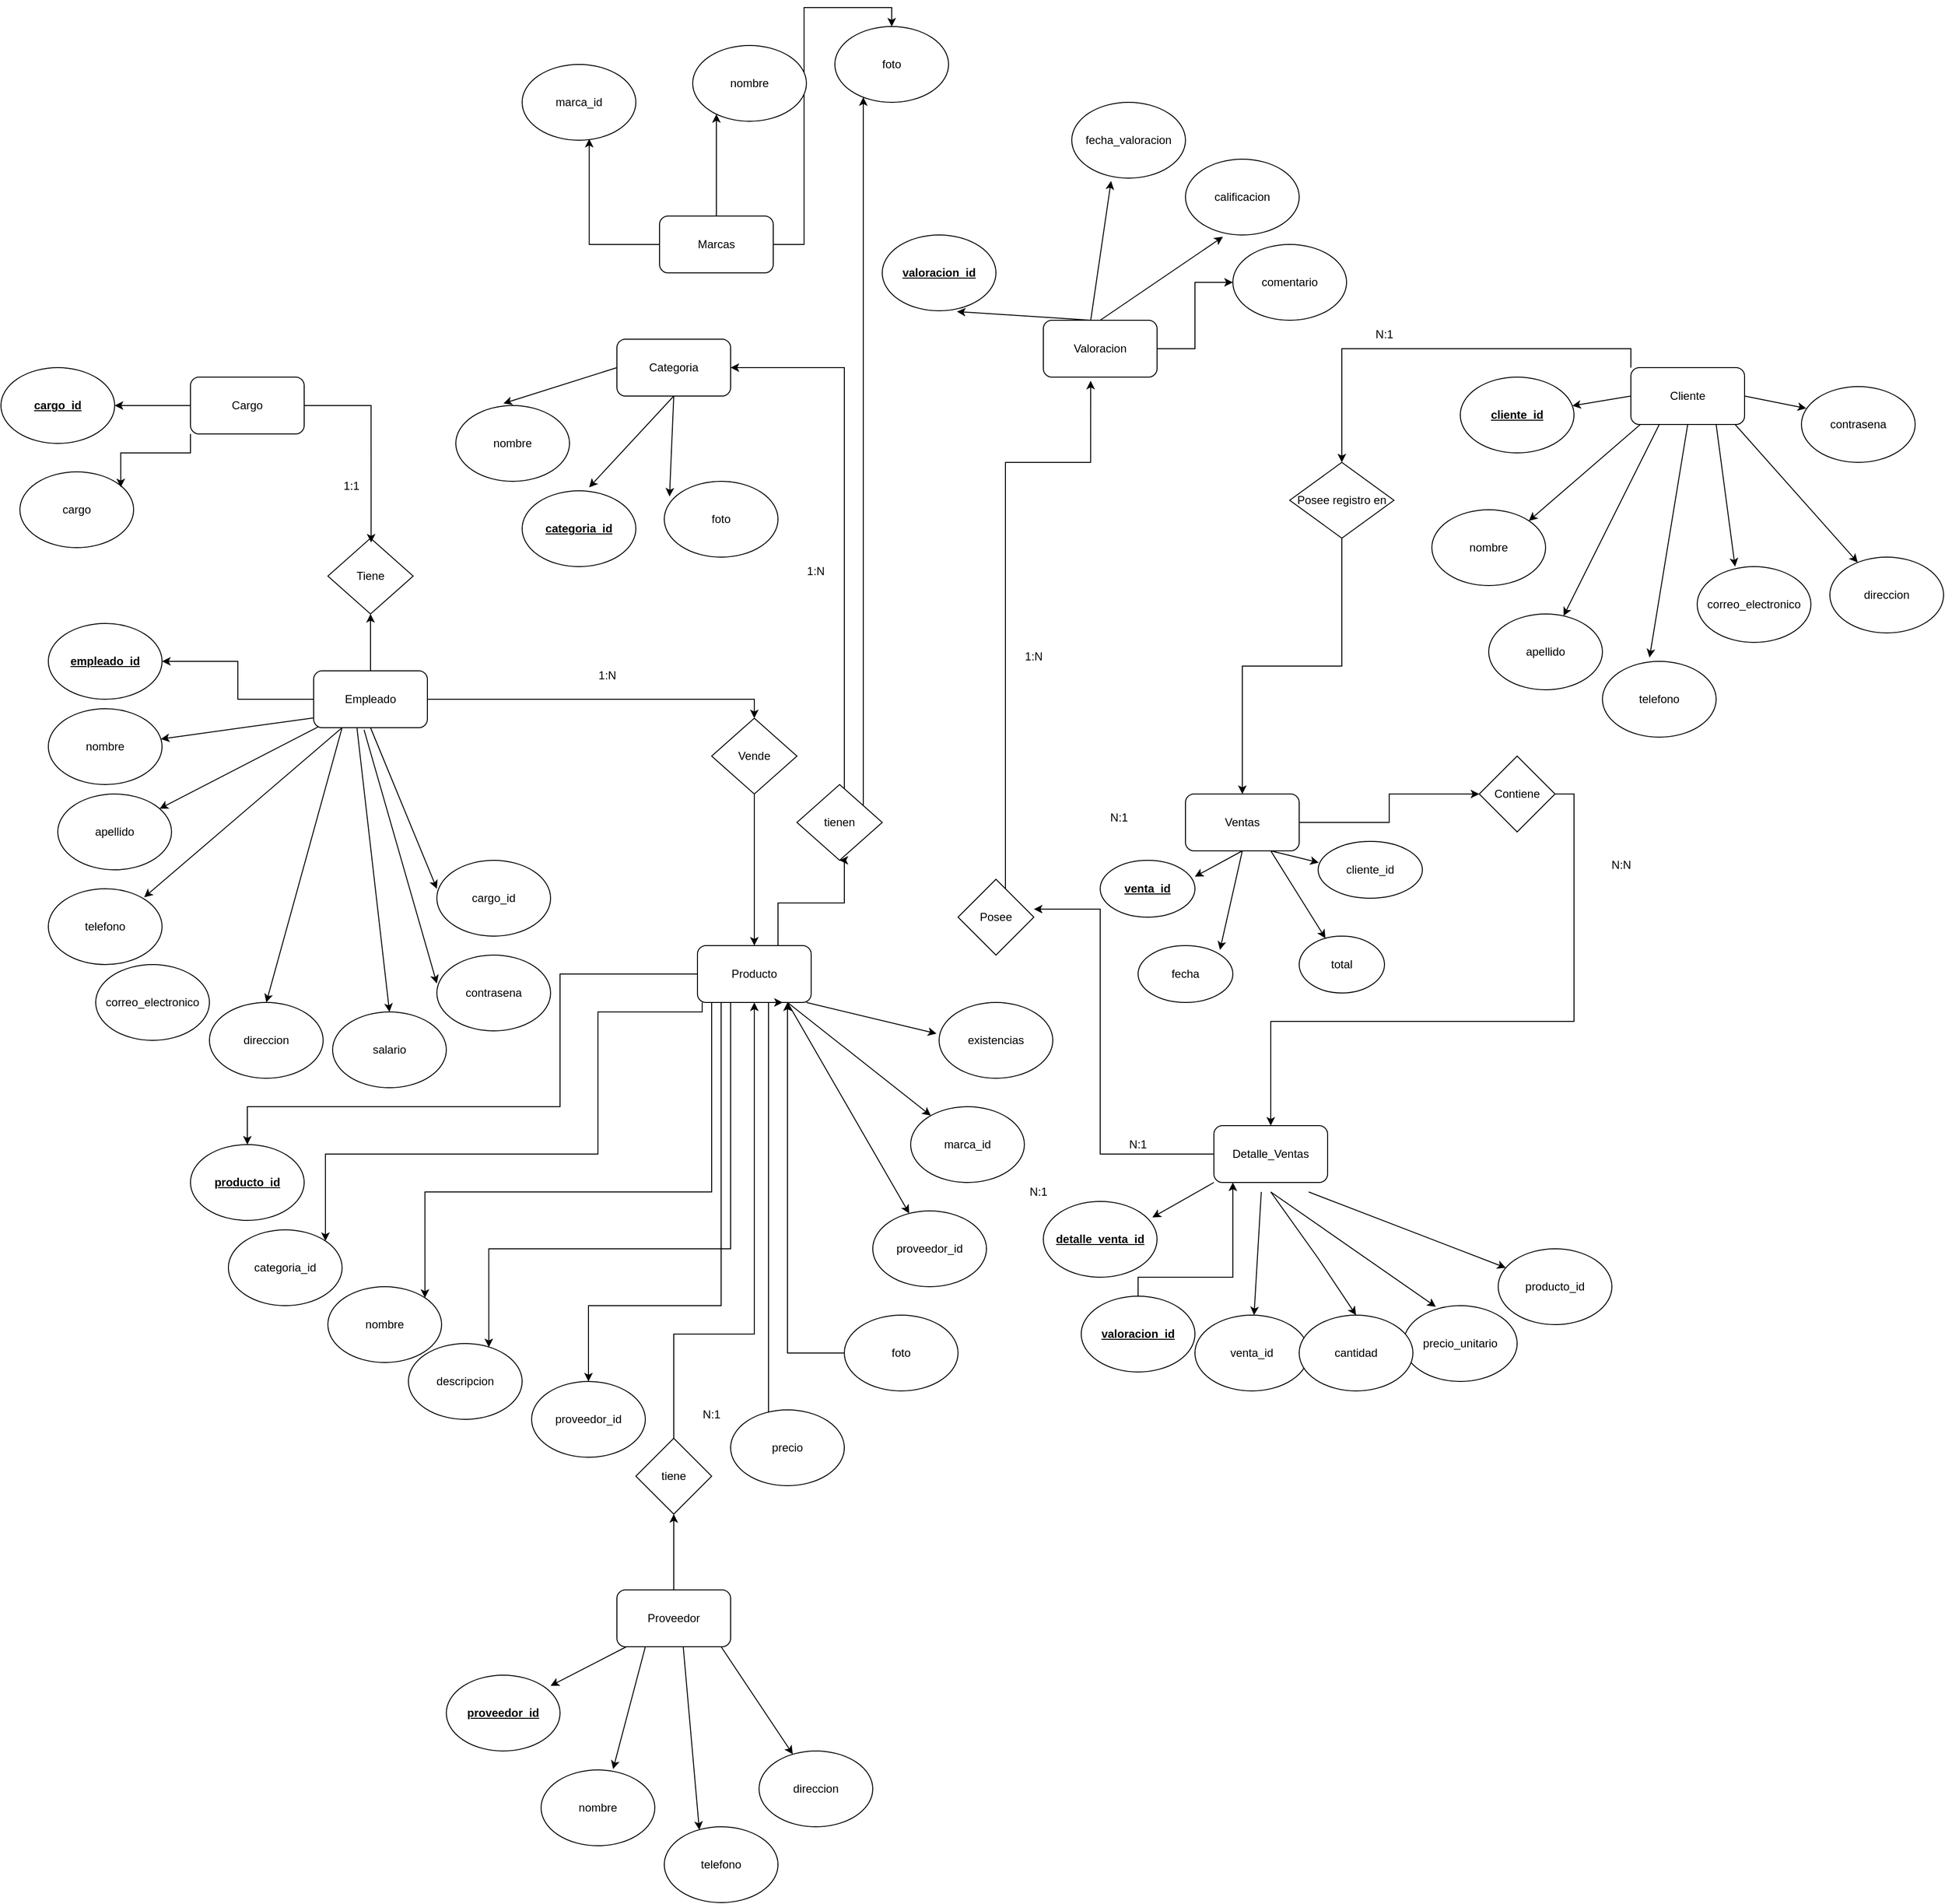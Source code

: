 <mxfile version="24.0.7" type="device">
  <diagram id="R2lEEEUBdFMjLlhIrx00" name="Page-1">
    <mxGraphModel dx="3475" dy="2525" grid="1" gridSize="10" guides="1" tooltips="1" connect="1" arrows="1" fold="1" page="1" pageScale="1" pageWidth="850" pageHeight="1100" math="0" shadow="0" extFonts="Permanent Marker^https://fonts.googleapis.com/css?family=Permanent+Marker">
      <root>
        <mxCell id="0" />
        <mxCell id="1" parent="0" />
        <mxCell id="Wo3q0FR-ISAkBuYLNfdj-16" style="edgeStyle=orthogonalEdgeStyle;rounded=0;orthogonalLoop=1;jettySize=auto;html=1;exitX=0;exitY=0.5;exitDx=0;exitDy=0;entryX=1;entryY=0.5;entryDx=0;entryDy=0;" parent="1" source="Wo3q0FR-ISAkBuYLNfdj-4" target="Wo3q0FR-ISAkBuYLNfdj-15" edge="1">
          <mxGeometry relative="1" as="geometry" />
        </mxCell>
        <mxCell id="Wo3q0FR-ISAkBuYLNfdj-4" value="Cargo" style="rounded=1;whiteSpace=wrap;html=1;" parent="1" vertex="1">
          <mxGeometry x="-190" y="70" width="120" height="60" as="geometry" />
        </mxCell>
        <mxCell id="Wo3q0FR-ISAkBuYLNfdj-5" value="Proveedor" style="rounded=1;whiteSpace=wrap;html=1;" parent="1" vertex="1">
          <mxGeometry x="260" y="1350" width="120" height="60" as="geometry" />
        </mxCell>
        <mxCell id="ElhmosrxKKZjNARZ_xmM-21" style="edgeStyle=orthogonalEdgeStyle;rounded=0;orthogonalLoop=1;jettySize=auto;html=1;entryX=0.5;entryY=0;entryDx=0;entryDy=0;" parent="1" source="Wo3q0FR-ISAkBuYLNfdj-6" target="Wo3q0FR-ISAkBuYLNfdj-142" edge="1">
          <mxGeometry relative="1" as="geometry" />
        </mxCell>
        <mxCell id="ElhmosrxKKZjNARZ_xmM-22" style="edgeStyle=orthogonalEdgeStyle;rounded=0;orthogonalLoop=1;jettySize=auto;html=1;" parent="1" source="Wo3q0FR-ISAkBuYLNfdj-6" target="Wo3q0FR-ISAkBuYLNfdj-141" edge="1">
          <mxGeometry relative="1" as="geometry">
            <Array as="points">
              <mxPoint x="400" y="-100" />
              <mxPoint x="400" y="-100" />
            </Array>
          </mxGeometry>
        </mxCell>
        <mxCell id="Wo3q0FR-ISAkBuYLNfdj-6" value="Marcas" style="rounded=1;whiteSpace=wrap;html=1;" parent="1" vertex="1">
          <mxGeometry x="305" y="-100" width="120" height="60" as="geometry" />
        </mxCell>
        <mxCell id="Wo3q0FR-ISAkBuYLNfdj-47" style="edgeStyle=orthogonalEdgeStyle;rounded=0;orthogonalLoop=1;jettySize=auto;html=1;" parent="1" source="Wo3q0FR-ISAkBuYLNfdj-7" target="Wo3q0FR-ISAkBuYLNfdj-21" edge="1">
          <mxGeometry relative="1" as="geometry" />
        </mxCell>
        <mxCell id="Wo3q0FR-ISAkBuYLNfdj-48" style="edgeStyle=orthogonalEdgeStyle;rounded=0;orthogonalLoop=1;jettySize=auto;html=1;exitX=0.5;exitY=0;exitDx=0;exitDy=0;" parent="1" source="Wo3q0FR-ISAkBuYLNfdj-7" edge="1">
          <mxGeometry relative="1" as="geometry">
            <mxPoint y="320" as="targetPoint" />
          </mxGeometry>
        </mxCell>
        <mxCell id="Wo3q0FR-ISAkBuYLNfdj-52" style="edgeStyle=orthogonalEdgeStyle;rounded=0;orthogonalLoop=1;jettySize=auto;html=1;exitX=1;exitY=0.5;exitDx=0;exitDy=0;entryX=0.5;entryY=0;entryDx=0;entryDy=0;" parent="1" source="Wo3q0FR-ISAkBuYLNfdj-7" target="Wo3q0FR-ISAkBuYLNfdj-51" edge="1">
          <mxGeometry relative="1" as="geometry" />
        </mxCell>
        <mxCell id="Wo3q0FR-ISAkBuYLNfdj-7" value="Empleado" style="rounded=1;whiteSpace=wrap;html=1;" parent="1" vertex="1">
          <mxGeometry x="-60" y="380" width="120" height="60" as="geometry" />
        </mxCell>
        <mxCell id="Wo3q0FR-ISAkBuYLNfdj-8" value="Categoria" style="rounded=1;whiteSpace=wrap;html=1;" parent="1" vertex="1">
          <mxGeometry x="260" y="30" width="120" height="60" as="geometry" />
        </mxCell>
        <mxCell id="OyvCqf2Fwu4o1YcODrox-2" style="edgeStyle=orthogonalEdgeStyle;rounded=0;orthogonalLoop=1;jettySize=auto;html=1;exitX=0;exitY=0;exitDx=0;exitDy=0;" parent="1" source="Wo3q0FR-ISAkBuYLNfdj-9" target="OyvCqf2Fwu4o1YcODrox-1" edge="1">
          <mxGeometry relative="1" as="geometry" />
        </mxCell>
        <mxCell id="Wo3q0FR-ISAkBuYLNfdj-9" value="Cliente" style="rounded=1;whiteSpace=wrap;html=1;" parent="1" vertex="1">
          <mxGeometry x="1330" y="60" width="120" height="60" as="geometry" />
        </mxCell>
        <mxCell id="ElhmosrxKKZjNARZ_xmM-3" style="edgeStyle=orthogonalEdgeStyle;rounded=0;orthogonalLoop=1;jettySize=auto;html=1;" parent="1" source="Wo3q0FR-ISAkBuYLNfdj-10" target="Wo3q0FR-ISAkBuYLNfdj-56" edge="1">
          <mxGeometry relative="1" as="geometry">
            <Array as="points">
              <mxPoint x="200" y="700" />
              <mxPoint x="200" y="840" />
              <mxPoint x="-130" y="840" />
            </Array>
          </mxGeometry>
        </mxCell>
        <mxCell id="ElhmosrxKKZjNARZ_xmM-4" style="edgeStyle=orthogonalEdgeStyle;rounded=0;orthogonalLoop=1;jettySize=auto;html=1;entryX=1;entryY=0;entryDx=0;entryDy=0;" parent="1" source="Wo3q0FR-ISAkBuYLNfdj-10" target="Wo3q0FR-ISAkBuYLNfdj-158" edge="1">
          <mxGeometry relative="1" as="geometry">
            <Array as="points">
              <mxPoint x="350" y="740" />
              <mxPoint x="240" y="740" />
              <mxPoint x="240" y="890" />
              <mxPoint x="-48" y="890" />
            </Array>
          </mxGeometry>
        </mxCell>
        <mxCell id="ElhmosrxKKZjNARZ_xmM-5" style="edgeStyle=orthogonalEdgeStyle;rounded=0;orthogonalLoop=1;jettySize=auto;html=1;entryX=1;entryY=0;entryDx=0;entryDy=0;" parent="1" source="Wo3q0FR-ISAkBuYLNfdj-10" target="Wo3q0FR-ISAkBuYLNfdj-59" edge="1">
          <mxGeometry relative="1" as="geometry">
            <Array as="points">
              <mxPoint x="360" y="930" />
              <mxPoint x="57" y="930" />
            </Array>
          </mxGeometry>
        </mxCell>
        <mxCell id="ElhmosrxKKZjNARZ_xmM-7" style="edgeStyle=orthogonalEdgeStyle;rounded=0;orthogonalLoop=1;jettySize=auto;html=1;entryX=0.5;entryY=0;entryDx=0;entryDy=0;" parent="1" source="Wo3q0FR-ISAkBuYLNfdj-10" target="Wo3q0FR-ISAkBuYLNfdj-171" edge="1">
          <mxGeometry relative="1" as="geometry">
            <Array as="points">
              <mxPoint x="370" y="1050" />
              <mxPoint x="230" y="1050" />
            </Array>
          </mxGeometry>
        </mxCell>
        <mxCell id="ElhmosrxKKZjNARZ_xmM-15" style="edgeStyle=orthogonalEdgeStyle;rounded=0;orthogonalLoop=1;jettySize=auto;html=1;entryX=0.5;entryY=1;entryDx=0;entryDy=0;" parent="1" source="Wo3q0FR-ISAkBuYLNfdj-10" target="ElhmosrxKKZjNARZ_xmM-14" edge="1">
          <mxGeometry relative="1" as="geometry">
            <Array as="points">
              <mxPoint x="430" y="625" />
              <mxPoint x="500" y="625" />
            </Array>
          </mxGeometry>
        </mxCell>
        <mxCell id="Wo3q0FR-ISAkBuYLNfdj-10" value="Producto" style="rounded=1;whiteSpace=wrap;html=1;" parent="1" vertex="1">
          <mxGeometry x="345" y="670" width="120" height="60" as="geometry" />
        </mxCell>
        <mxCell id="Wo3q0FR-ISAkBuYLNfdj-127" style="edgeStyle=orthogonalEdgeStyle;rounded=0;orthogonalLoop=1;jettySize=auto;html=1;" parent="1" source="Wo3q0FR-ISAkBuYLNfdj-11" target="Wo3q0FR-ISAkBuYLNfdj-126" edge="1">
          <mxGeometry relative="1" as="geometry" />
        </mxCell>
        <mxCell id="Wo3q0FR-ISAkBuYLNfdj-11" value="Ventas" style="rounded=1;whiteSpace=wrap;html=1;" parent="1" vertex="1">
          <mxGeometry x="860" y="510" width="120" height="60" as="geometry" />
        </mxCell>
        <mxCell id="7sKFQ8EnV7iIlWdS504C-5" style="edgeStyle=orthogonalEdgeStyle;rounded=0;orthogonalLoop=1;jettySize=auto;html=1;entryX=0;entryY=0.5;entryDx=0;entryDy=0;" edge="1" parent="1" source="Wo3q0FR-ISAkBuYLNfdj-12" target="Wo3q0FR-ISAkBuYLNfdj-87">
          <mxGeometry relative="1" as="geometry" />
        </mxCell>
        <mxCell id="Wo3q0FR-ISAkBuYLNfdj-12" value="Valoracion" style="rounded=1;whiteSpace=wrap;html=1;" parent="1" vertex="1">
          <mxGeometry x="710" y="10" width="120" height="60" as="geometry" />
        </mxCell>
        <mxCell id="Wo3q0FR-ISAkBuYLNfdj-13" value="Detalle_Ventas" style="rounded=1;whiteSpace=wrap;html=1;" parent="1" vertex="1">
          <mxGeometry x="890" y="860" width="120" height="60" as="geometry" />
        </mxCell>
        <mxCell id="Wo3q0FR-ISAkBuYLNfdj-15" value="&lt;b&gt;&lt;u&gt;cargo_id&lt;/u&gt;&lt;/b&gt;" style="ellipse;whiteSpace=wrap;html=1;" parent="1" vertex="1">
          <mxGeometry x="-390" y="60" width="120" height="80" as="geometry" />
        </mxCell>
        <mxCell id="Wo3q0FR-ISAkBuYLNfdj-18" value="cargo" style="ellipse;whiteSpace=wrap;html=1;" parent="1" vertex="1">
          <mxGeometry x="-370" y="170" width="120" height="80" as="geometry" />
        </mxCell>
        <mxCell id="Wo3q0FR-ISAkBuYLNfdj-19" style="edgeStyle=orthogonalEdgeStyle;rounded=0;orthogonalLoop=1;jettySize=auto;html=1;exitX=0;exitY=1;exitDx=0;exitDy=0;entryX=0.887;entryY=0.203;entryDx=0;entryDy=0;entryPerimeter=0;" parent="1" source="Wo3q0FR-ISAkBuYLNfdj-4" target="Wo3q0FR-ISAkBuYLNfdj-18" edge="1">
          <mxGeometry relative="1" as="geometry" />
        </mxCell>
        <mxCell id="Wo3q0FR-ISAkBuYLNfdj-21" value="&lt;u style=&quot;&quot;&gt;&lt;b&gt;empleado_id&lt;/b&gt;&lt;/u&gt;" style="ellipse;whiteSpace=wrap;html=1;" parent="1" vertex="1">
          <mxGeometry x="-340" y="330" width="120" height="80" as="geometry" />
        </mxCell>
        <mxCell id="Wo3q0FR-ISAkBuYLNfdj-22" value="nombre" style="ellipse;whiteSpace=wrap;html=1;" parent="1" vertex="1">
          <mxGeometry x="-340" y="420" width="120" height="80" as="geometry" />
        </mxCell>
        <mxCell id="Wo3q0FR-ISAkBuYLNfdj-23" value="apellido" style="ellipse;whiteSpace=wrap;html=1;" parent="1" vertex="1">
          <mxGeometry x="-330" y="510" width="120" height="80" as="geometry" />
        </mxCell>
        <mxCell id="Wo3q0FR-ISAkBuYLNfdj-24" value="telefono" style="ellipse;whiteSpace=wrap;html=1;" parent="1" vertex="1">
          <mxGeometry x="-340" y="610" width="120" height="80" as="geometry" />
        </mxCell>
        <mxCell id="Wo3q0FR-ISAkBuYLNfdj-25" value="correo_electronico" style="ellipse;whiteSpace=wrap;html=1;" parent="1" vertex="1">
          <mxGeometry x="-290" y="690" width="120" height="80" as="geometry" />
        </mxCell>
        <mxCell id="Wo3q0FR-ISAkBuYLNfdj-26" value="direccion" style="ellipse;whiteSpace=wrap;html=1;" parent="1" vertex="1">
          <mxGeometry x="-170" y="730" width="120" height="80" as="geometry" />
        </mxCell>
        <mxCell id="Wo3q0FR-ISAkBuYLNfdj-27" value="salario" style="ellipse;whiteSpace=wrap;html=1;" parent="1" vertex="1">
          <mxGeometry x="-40" y="740" width="120" height="80" as="geometry" />
        </mxCell>
        <mxCell id="Wo3q0FR-ISAkBuYLNfdj-28" value="contrasena" style="ellipse;whiteSpace=wrap;html=1;" parent="1" vertex="1">
          <mxGeometry x="70" y="680" width="120" height="80" as="geometry" />
        </mxCell>
        <mxCell id="Wo3q0FR-ISAkBuYLNfdj-29" value="cargo_id" style="ellipse;whiteSpace=wrap;html=1;" parent="1" vertex="1">
          <mxGeometry x="70" y="580" width="120" height="80" as="geometry" />
        </mxCell>
        <mxCell id="Wo3q0FR-ISAkBuYLNfdj-40" value="" style="endArrow=classic;html=1;rounded=0;exitX=0.043;exitY=0.983;exitDx=0;exitDy=0;exitPerimeter=0;" parent="1" source="Wo3q0FR-ISAkBuYLNfdj-7" target="Wo3q0FR-ISAkBuYLNfdj-23" edge="1">
          <mxGeometry width="50" height="50" relative="1" as="geometry">
            <mxPoint x="-60" y="440" as="sourcePoint" />
            <mxPoint y="440" as="targetPoint" />
          </mxGeometry>
        </mxCell>
        <mxCell id="Wo3q0FR-ISAkBuYLNfdj-41" value="" style="endArrow=classic;html=1;rounded=0;exitX=0.25;exitY=1;exitDx=0;exitDy=0;entryX=0.843;entryY=0.113;entryDx=0;entryDy=0;entryPerimeter=0;" parent="1" source="Wo3q0FR-ISAkBuYLNfdj-7" target="Wo3q0FR-ISAkBuYLNfdj-24" edge="1">
          <mxGeometry width="50" height="50" relative="1" as="geometry">
            <mxPoint x="-60" y="510" as="sourcePoint" />
            <mxPoint x="-10" y="460" as="targetPoint" />
          </mxGeometry>
        </mxCell>
        <mxCell id="Wo3q0FR-ISAkBuYLNfdj-42" value="" style="endArrow=classic;html=1;rounded=0;entryX=0.5;entryY=0;entryDx=0;entryDy=0;" parent="1" target="Wo3q0FR-ISAkBuYLNfdj-26" edge="1">
          <mxGeometry width="50" height="50" relative="1" as="geometry">
            <mxPoint x="-30" y="440" as="sourcePoint" />
            <mxPoint x="20" y="460" as="targetPoint" />
          </mxGeometry>
        </mxCell>
        <mxCell id="Wo3q0FR-ISAkBuYLNfdj-43" value="" style="endArrow=classic;html=1;rounded=0;exitX=0.381;exitY=1.01;exitDx=0;exitDy=0;entryX=0.5;entryY=0;entryDx=0;entryDy=0;exitPerimeter=0;" parent="1" source="Wo3q0FR-ISAkBuYLNfdj-7" target="Wo3q0FR-ISAkBuYLNfdj-27" edge="1">
          <mxGeometry width="50" height="50" relative="1" as="geometry">
            <mxPoint x="30" y="510" as="sourcePoint" />
            <mxPoint x="80" y="460" as="targetPoint" />
          </mxGeometry>
        </mxCell>
        <mxCell id="Wo3q0FR-ISAkBuYLNfdj-44" value="" style="endArrow=classic;html=1;rounded=0;exitX=0.443;exitY=1.038;exitDx=0;exitDy=0;entryX=0;entryY=0.375;entryDx=0;entryDy=0;entryPerimeter=0;exitPerimeter=0;" parent="1" source="Wo3q0FR-ISAkBuYLNfdj-7" target="Wo3q0FR-ISAkBuYLNfdj-28" edge="1">
          <mxGeometry width="50" height="50" relative="1" as="geometry">
            <mxPoint x="70" y="490" as="sourcePoint" />
            <mxPoint x="120" y="440" as="targetPoint" />
          </mxGeometry>
        </mxCell>
        <mxCell id="Wo3q0FR-ISAkBuYLNfdj-45" value="" style="endArrow=classic;html=1;rounded=0;exitX=0.5;exitY=1;exitDx=0;exitDy=0;entryX=0;entryY=0.375;entryDx=0;entryDy=0;entryPerimeter=0;" parent="1" source="Wo3q0FR-ISAkBuYLNfdj-7" target="Wo3q0FR-ISAkBuYLNfdj-29" edge="1">
          <mxGeometry width="50" height="50" relative="1" as="geometry">
            <mxPoint x="30" y="480" as="sourcePoint" />
            <mxPoint x="80" y="430" as="targetPoint" />
          </mxGeometry>
        </mxCell>
        <mxCell id="Wo3q0FR-ISAkBuYLNfdj-46" value="" style="endArrow=classic;html=1;rounded=0;exitX=-0.005;exitY=0.829;exitDx=0;exitDy=0;exitPerimeter=0;" parent="1" source="Wo3q0FR-ISAkBuYLNfdj-7" target="Wo3q0FR-ISAkBuYLNfdj-22" edge="1">
          <mxGeometry width="50" height="50" relative="1" as="geometry">
            <mxPoint x="-80" y="410" as="sourcePoint" />
            <mxPoint x="-30" y="360" as="targetPoint" />
          </mxGeometry>
        </mxCell>
        <mxCell id="Wo3q0FR-ISAkBuYLNfdj-49" value="Tiene" style="rhombus;whiteSpace=wrap;html=1;" parent="1" vertex="1">
          <mxGeometry x="-45" y="240" width="90" height="80" as="geometry" />
        </mxCell>
        <mxCell id="Wo3q0FR-ISAkBuYLNfdj-50" style="edgeStyle=orthogonalEdgeStyle;rounded=0;orthogonalLoop=1;jettySize=auto;html=1;entryX=0.507;entryY=0.057;entryDx=0;entryDy=0;entryPerimeter=0;" parent="1" source="Wo3q0FR-ISAkBuYLNfdj-4" target="Wo3q0FR-ISAkBuYLNfdj-49" edge="1">
          <mxGeometry relative="1" as="geometry" />
        </mxCell>
        <mxCell id="Wo3q0FR-ISAkBuYLNfdj-53" style="edgeStyle=orthogonalEdgeStyle;rounded=0;orthogonalLoop=1;jettySize=auto;html=1;exitX=0.5;exitY=1;exitDx=0;exitDy=0;" parent="1" source="Wo3q0FR-ISAkBuYLNfdj-51" target="Wo3q0FR-ISAkBuYLNfdj-10" edge="1">
          <mxGeometry relative="1" as="geometry">
            <Array as="points">
              <mxPoint x="405" y="540" />
              <mxPoint x="405" y="540" />
            </Array>
          </mxGeometry>
        </mxCell>
        <mxCell id="Wo3q0FR-ISAkBuYLNfdj-51" value="Vende" style="rhombus;whiteSpace=wrap;html=1;" parent="1" vertex="1">
          <mxGeometry x="360" y="430" width="90" height="80" as="geometry" />
        </mxCell>
        <mxCell id="Wo3q0FR-ISAkBuYLNfdj-56" value="&lt;u&gt;&lt;b&gt;producto_id&lt;/b&gt;&lt;/u&gt;" style="ellipse;whiteSpace=wrap;html=1;" parent="1" vertex="1">
          <mxGeometry x="-190" y="880" width="120" height="80" as="geometry" />
        </mxCell>
        <mxCell id="ElhmosrxKKZjNARZ_xmM-9" style="edgeStyle=orthogonalEdgeStyle;rounded=0;orthogonalLoop=1;jettySize=auto;html=1;entryX=0.75;entryY=1;entryDx=0;entryDy=0;" parent="1" source="Wo3q0FR-ISAkBuYLNfdj-58" target="Wo3q0FR-ISAkBuYLNfdj-10" edge="1">
          <mxGeometry relative="1" as="geometry">
            <Array as="points">
              <mxPoint x="420" y="730" />
            </Array>
          </mxGeometry>
        </mxCell>
        <mxCell id="Wo3q0FR-ISAkBuYLNfdj-58" value="precio" style="ellipse;whiteSpace=wrap;html=1;" parent="1" vertex="1">
          <mxGeometry x="380" y="1160" width="120" height="80" as="geometry" />
        </mxCell>
        <mxCell id="Wo3q0FR-ISAkBuYLNfdj-59" value="nombre" style="ellipse;whiteSpace=wrap;html=1;" parent="1" vertex="1">
          <mxGeometry x="-45" y="1030" width="120" height="80" as="geometry" />
        </mxCell>
        <mxCell id="Wo3q0FR-ISAkBuYLNfdj-60" value="descripcion" style="ellipse;whiteSpace=wrap;html=1;" parent="1" vertex="1">
          <mxGeometry x="40" y="1090" width="120" height="80" as="geometry" />
        </mxCell>
        <mxCell id="Wo3q0FR-ISAkBuYLNfdj-61" value="marca_id" style="ellipse;whiteSpace=wrap;html=1;" parent="1" vertex="1">
          <mxGeometry x="570" y="840" width="120" height="80" as="geometry" />
        </mxCell>
        <mxCell id="ElhmosrxKKZjNARZ_xmM-11" style="edgeStyle=orthogonalEdgeStyle;rounded=0;orthogonalLoop=1;jettySize=auto;html=1;" parent="1" source="Wo3q0FR-ISAkBuYLNfdj-62" target="Wo3q0FR-ISAkBuYLNfdj-10" edge="1">
          <mxGeometry relative="1" as="geometry">
            <Array as="points">
              <mxPoint x="440" y="1100" />
            </Array>
          </mxGeometry>
        </mxCell>
        <mxCell id="Wo3q0FR-ISAkBuYLNfdj-62" value="foto" style="ellipse;whiteSpace=wrap;html=1;" parent="1" vertex="1">
          <mxGeometry x="500" y="1060" width="120" height="80" as="geometry" />
        </mxCell>
        <mxCell id="Wo3q0FR-ISAkBuYLNfdj-63" value="proveedor_id" style="ellipse;whiteSpace=wrap;html=1;" parent="1" vertex="1">
          <mxGeometry x="530" y="950" width="120" height="80" as="geometry" />
        </mxCell>
        <mxCell id="Wo3q0FR-ISAkBuYLNfdj-64" value="existencias" style="ellipse;whiteSpace=wrap;html=1;" parent="1" vertex="1">
          <mxGeometry x="600" y="730" width="120" height="80" as="geometry" />
        </mxCell>
        <mxCell id="Wo3q0FR-ISAkBuYLNfdj-70" value="" style="endArrow=classic;html=1;rounded=0;" parent="1" target="Wo3q0FR-ISAkBuYLNfdj-63" edge="1">
          <mxGeometry width="50" height="50" relative="1" as="geometry">
            <mxPoint x="440" y="730" as="sourcePoint" />
            <mxPoint x="490" y="680" as="targetPoint" />
          </mxGeometry>
        </mxCell>
        <mxCell id="Wo3q0FR-ISAkBuYLNfdj-71" value="" style="endArrow=classic;html=1;rounded=0;" parent="1" target="Wo3q0FR-ISAkBuYLNfdj-61" edge="1">
          <mxGeometry width="50" height="50" relative="1" as="geometry">
            <mxPoint x="440" y="730" as="sourcePoint" />
            <mxPoint x="490" y="680" as="targetPoint" />
          </mxGeometry>
        </mxCell>
        <mxCell id="Wo3q0FR-ISAkBuYLNfdj-72" value="" style="endArrow=classic;html=1;rounded=0;entryX=-0.023;entryY=0.411;entryDx=0;entryDy=0;entryPerimeter=0;" parent="1" target="Wo3q0FR-ISAkBuYLNfdj-64" edge="1">
          <mxGeometry width="50" height="50" relative="1" as="geometry">
            <mxPoint x="460" y="730" as="sourcePoint" />
            <mxPoint x="510" y="680" as="targetPoint" />
          </mxGeometry>
        </mxCell>
        <mxCell id="Wo3q0FR-ISAkBuYLNfdj-73" value="&lt;b&gt;&lt;u&gt;venta_id&lt;/u&gt;&lt;/b&gt;" style="ellipse;whiteSpace=wrap;html=1;" parent="1" vertex="1">
          <mxGeometry x="770" y="580" width="100" height="60" as="geometry" />
        </mxCell>
        <mxCell id="Wo3q0FR-ISAkBuYLNfdj-74" value="fecha" style="ellipse;whiteSpace=wrap;html=1;" parent="1" vertex="1">
          <mxGeometry x="810" y="670" width="100" height="60" as="geometry" />
        </mxCell>
        <mxCell id="Wo3q0FR-ISAkBuYLNfdj-75" value="total" style="ellipse;whiteSpace=wrap;html=1;" parent="1" vertex="1">
          <mxGeometry x="980" y="660" width="90" height="60" as="geometry" />
        </mxCell>
        <mxCell id="Wo3q0FR-ISAkBuYLNfdj-76" value="cliente_id" style="ellipse;whiteSpace=wrap;html=1;" parent="1" vertex="1">
          <mxGeometry x="1000" y="560" width="110" height="60" as="geometry" />
        </mxCell>
        <mxCell id="Wo3q0FR-ISAkBuYLNfdj-77" value="" style="endArrow=classic;html=1;rounded=0;exitX=0.5;exitY=1;exitDx=0;exitDy=0;entryX=0.999;entryY=0.287;entryDx=0;entryDy=0;entryPerimeter=0;" parent="1" source="Wo3q0FR-ISAkBuYLNfdj-11" target="Wo3q0FR-ISAkBuYLNfdj-73" edge="1">
          <mxGeometry width="50" height="50" relative="1" as="geometry">
            <mxPoint x="1010" y="590" as="sourcePoint" />
            <mxPoint x="1060" y="540" as="targetPoint" />
          </mxGeometry>
        </mxCell>
        <mxCell id="Wo3q0FR-ISAkBuYLNfdj-78" value="" style="endArrow=classic;html=1;rounded=0;entryX=0.864;entryY=0.075;entryDx=0;entryDy=0;entryPerimeter=0;" parent="1" target="Wo3q0FR-ISAkBuYLNfdj-74" edge="1">
          <mxGeometry width="50" height="50" relative="1" as="geometry">
            <mxPoint x="920" y="570" as="sourcePoint" />
            <mxPoint x="970" y="520" as="targetPoint" />
          </mxGeometry>
        </mxCell>
        <mxCell id="Wo3q0FR-ISAkBuYLNfdj-80" value="" style="endArrow=classic;html=1;rounded=0;exitX=0.75;exitY=1;exitDx=0;exitDy=0;entryX=0.006;entryY=0.374;entryDx=0;entryDy=0;entryPerimeter=0;" parent="1" source="Wo3q0FR-ISAkBuYLNfdj-11" target="Wo3q0FR-ISAkBuYLNfdj-76" edge="1">
          <mxGeometry width="50" height="50" relative="1" as="geometry">
            <mxPoint x="1010" y="590" as="sourcePoint" />
            <mxPoint x="1060" y="540" as="targetPoint" />
          </mxGeometry>
        </mxCell>
        <mxCell id="Wo3q0FR-ISAkBuYLNfdj-81" value="" style="endArrow=classic;html=1;rounded=0;" parent="1" target="Wo3q0FR-ISAkBuYLNfdj-75" edge="1">
          <mxGeometry width="50" height="50" relative="1" as="geometry">
            <mxPoint x="950" y="570" as="sourcePoint" />
            <mxPoint x="1000" y="520" as="targetPoint" />
          </mxGeometry>
        </mxCell>
        <mxCell id="Wo3q0FR-ISAkBuYLNfdj-83" value="&lt;b&gt;&lt;u&gt;valoracion_id&lt;/u&gt;&lt;/b&gt;" style="ellipse;whiteSpace=wrap;html=1;" parent="1" vertex="1">
          <mxGeometry x="540" y="-80" width="120" height="80" as="geometry" />
        </mxCell>
        <mxCell id="Wo3q0FR-ISAkBuYLNfdj-86" value="calificacion" style="ellipse;whiteSpace=wrap;html=1;" parent="1" vertex="1">
          <mxGeometry x="860" y="-160" width="120" height="80" as="geometry" />
        </mxCell>
        <mxCell id="Wo3q0FR-ISAkBuYLNfdj-87" value="comentario" style="ellipse;whiteSpace=wrap;html=1;" parent="1" vertex="1">
          <mxGeometry x="910" y="-70" width="120" height="80" as="geometry" />
        </mxCell>
        <mxCell id="Wo3q0FR-ISAkBuYLNfdj-88" value="fecha_valoracion" style="ellipse;whiteSpace=wrap;html=1;" parent="1" vertex="1">
          <mxGeometry x="740" y="-220" width="120" height="80" as="geometry" />
        </mxCell>
        <mxCell id="Wo3q0FR-ISAkBuYLNfdj-96" value="&lt;b&gt;&lt;u&gt;detalle_venta_id&lt;/u&gt;&lt;/b&gt;" style="ellipse;whiteSpace=wrap;html=1;" parent="1" vertex="1">
          <mxGeometry x="710" y="940" width="120" height="80" as="geometry" />
        </mxCell>
        <mxCell id="Wo3q0FR-ISAkBuYLNfdj-97" value="venta_id" style="ellipse;whiteSpace=wrap;html=1;" parent="1" vertex="1">
          <mxGeometry x="870" y="1060" width="120" height="80" as="geometry" />
        </mxCell>
        <mxCell id="Wo3q0FR-ISAkBuYLNfdj-98" value="producto_id" style="ellipse;whiteSpace=wrap;html=1;" parent="1" vertex="1">
          <mxGeometry x="1190" y="990" width="120" height="80" as="geometry" />
        </mxCell>
        <mxCell id="Wo3q0FR-ISAkBuYLNfdj-99" value="precio_unitario" style="ellipse;whiteSpace=wrap;html=1;" parent="1" vertex="1">
          <mxGeometry x="1090" y="1050" width="120" height="80" as="geometry" />
        </mxCell>
        <mxCell id="Wo3q0FR-ISAkBuYLNfdj-100" value="cantidad" style="ellipse;whiteSpace=wrap;html=1;" parent="1" vertex="1">
          <mxGeometry x="980" y="1060" width="120" height="80" as="geometry" />
        </mxCell>
        <mxCell id="Wo3q0FR-ISAkBuYLNfdj-101" value="" style="endArrow=classic;html=1;rounded=0;entryX=0.959;entryY=0.211;entryDx=0;entryDy=0;entryPerimeter=0;exitX=0;exitY=1;exitDx=0;exitDy=0;" parent="1" target="Wo3q0FR-ISAkBuYLNfdj-96" edge="1" source="Wo3q0FR-ISAkBuYLNfdj-13">
          <mxGeometry width="50" height="50" relative="1" as="geometry">
            <mxPoint x="930" y="930" as="sourcePoint" />
            <mxPoint x="980" y="880" as="targetPoint" />
          </mxGeometry>
        </mxCell>
        <mxCell id="Wo3q0FR-ISAkBuYLNfdj-102" value="" style="endArrow=classic;html=1;rounded=0;" parent="1" target="Wo3q0FR-ISAkBuYLNfdj-97" edge="1">
          <mxGeometry width="50" height="50" relative="1" as="geometry">
            <mxPoint x="940" y="930" as="sourcePoint" />
            <mxPoint x="990" y="880" as="targetPoint" />
          </mxGeometry>
        </mxCell>
        <mxCell id="Wo3q0FR-ISAkBuYLNfdj-103" value="" style="endArrow=classic;html=1;rounded=0;entryX=0.5;entryY=0;entryDx=0;entryDy=0;" parent="1" target="Wo3q0FR-ISAkBuYLNfdj-100" edge="1">
          <mxGeometry width="50" height="50" relative="1" as="geometry">
            <mxPoint x="950" y="930" as="sourcePoint" />
            <mxPoint x="1000" y="880" as="targetPoint" />
            <Array as="points">
              <mxPoint x="1000" y="1000" />
            </Array>
          </mxGeometry>
        </mxCell>
        <mxCell id="Wo3q0FR-ISAkBuYLNfdj-104" value="" style="endArrow=classic;html=1;rounded=0;entryX=0.285;entryY=0.015;entryDx=0;entryDy=0;entryPerimeter=0;" parent="1" target="Wo3q0FR-ISAkBuYLNfdj-99" edge="1">
          <mxGeometry width="50" height="50" relative="1" as="geometry">
            <mxPoint x="950" y="930" as="sourcePoint" />
            <mxPoint x="1000" y="880" as="targetPoint" />
          </mxGeometry>
        </mxCell>
        <mxCell id="Wo3q0FR-ISAkBuYLNfdj-105" value="" style="endArrow=classic;html=1;rounded=0;" parent="1" target="Wo3q0FR-ISAkBuYLNfdj-98" edge="1">
          <mxGeometry width="50" height="50" relative="1" as="geometry">
            <mxPoint x="990" y="930" as="sourcePoint" />
            <mxPoint x="1040" y="880" as="targetPoint" />
          </mxGeometry>
        </mxCell>
        <mxCell id="Wo3q0FR-ISAkBuYLNfdj-106" value="&lt;b&gt;&lt;u&gt;cliente_id&lt;/u&gt;&lt;/b&gt;" style="ellipse;whiteSpace=wrap;html=1;" parent="1" vertex="1">
          <mxGeometry x="1150" y="70" width="120" height="80" as="geometry" />
        </mxCell>
        <mxCell id="Wo3q0FR-ISAkBuYLNfdj-107" value="nombre" style="ellipse;whiteSpace=wrap;html=1;" parent="1" vertex="1">
          <mxGeometry x="1120" y="210" width="120" height="80" as="geometry" />
        </mxCell>
        <mxCell id="Wo3q0FR-ISAkBuYLNfdj-109" value="contrasena" style="ellipse;whiteSpace=wrap;html=1;" parent="1" vertex="1">
          <mxGeometry x="1510" y="80" width="120" height="80" as="geometry" />
        </mxCell>
        <mxCell id="Wo3q0FR-ISAkBuYLNfdj-110" value="correo_electronico" style="ellipse;whiteSpace=wrap;html=1;" parent="1" vertex="1">
          <mxGeometry x="1400" y="270" width="120" height="80" as="geometry" />
        </mxCell>
        <mxCell id="Wo3q0FR-ISAkBuYLNfdj-111" value="direccion" style="ellipse;whiteSpace=wrap;html=1;" parent="1" vertex="1">
          <mxGeometry x="1540" y="260" width="120" height="80" as="geometry" />
        </mxCell>
        <mxCell id="Wo3q0FR-ISAkBuYLNfdj-112" value="apellido" style="ellipse;whiteSpace=wrap;html=1;" parent="1" vertex="1">
          <mxGeometry x="1180" y="320" width="120" height="80" as="geometry" />
        </mxCell>
        <mxCell id="Wo3q0FR-ISAkBuYLNfdj-113" value="telefono" style="ellipse;whiteSpace=wrap;html=1;" parent="1" vertex="1">
          <mxGeometry x="1300" y="370" width="120" height="80" as="geometry" />
        </mxCell>
        <mxCell id="Wo3q0FR-ISAkBuYLNfdj-114" value="" style="endArrow=classic;html=1;rounded=0;" parent="1" target="Wo3q0FR-ISAkBuYLNfdj-106" edge="1">
          <mxGeometry width="50" height="50" relative="1" as="geometry">
            <mxPoint x="1330" y="90" as="sourcePoint" />
            <mxPoint x="1380" y="40" as="targetPoint" />
          </mxGeometry>
        </mxCell>
        <mxCell id="Wo3q0FR-ISAkBuYLNfdj-115" value="" style="endArrow=classic;html=1;rounded=0;entryX=1;entryY=0;entryDx=0;entryDy=0;" parent="1" target="Wo3q0FR-ISAkBuYLNfdj-107" edge="1">
          <mxGeometry width="50" height="50" relative="1" as="geometry">
            <mxPoint x="1340" y="120" as="sourcePoint" />
            <mxPoint x="1390" y="70" as="targetPoint" />
          </mxGeometry>
        </mxCell>
        <mxCell id="Wo3q0FR-ISAkBuYLNfdj-116" value="" style="endArrow=classic;html=1;rounded=0;" parent="1" target="Wo3q0FR-ISAkBuYLNfdj-112" edge="1">
          <mxGeometry width="50" height="50" relative="1" as="geometry">
            <mxPoint x="1360" y="120" as="sourcePoint" />
            <mxPoint x="1410" y="70" as="targetPoint" />
          </mxGeometry>
        </mxCell>
        <mxCell id="Wo3q0FR-ISAkBuYLNfdj-117" value="" style="endArrow=classic;html=1;rounded=0;entryX=0.414;entryY=-0.051;entryDx=0;entryDy=0;entryPerimeter=0;" parent="1" target="Wo3q0FR-ISAkBuYLNfdj-113" edge="1">
          <mxGeometry width="50" height="50" relative="1" as="geometry">
            <mxPoint x="1390" y="120" as="sourcePoint" />
            <mxPoint x="1440" y="70" as="targetPoint" />
          </mxGeometry>
        </mxCell>
        <mxCell id="Wo3q0FR-ISAkBuYLNfdj-118" value="" style="endArrow=classic;html=1;rounded=0;entryX=0.333;entryY=0;entryDx=0;entryDy=0;entryPerimeter=0;" parent="1" target="Wo3q0FR-ISAkBuYLNfdj-110" edge="1">
          <mxGeometry width="50" height="50" relative="1" as="geometry">
            <mxPoint x="1420" y="120" as="sourcePoint" />
            <mxPoint x="1470" y="70" as="targetPoint" />
          </mxGeometry>
        </mxCell>
        <mxCell id="Wo3q0FR-ISAkBuYLNfdj-120" value="" style="endArrow=classic;html=1;rounded=0;entryX=0.042;entryY=0.287;entryDx=0;entryDy=0;entryPerimeter=0;exitX=1;exitY=0.5;exitDx=0;exitDy=0;" parent="1" source="Wo3q0FR-ISAkBuYLNfdj-9" target="Wo3q0FR-ISAkBuYLNfdj-109" edge="1">
          <mxGeometry width="50" height="50" relative="1" as="geometry">
            <mxPoint x="1450" y="70" as="sourcePoint" />
            <mxPoint x="1500" y="20" as="targetPoint" />
          </mxGeometry>
        </mxCell>
        <mxCell id="Wo3q0FR-ISAkBuYLNfdj-121" value="" style="endArrow=classic;html=1;rounded=0;" parent="1" target="Wo3q0FR-ISAkBuYLNfdj-111" edge="1">
          <mxGeometry width="50" height="50" relative="1" as="geometry">
            <mxPoint x="1440" y="120" as="sourcePoint" />
            <mxPoint x="1490" y="70" as="targetPoint" />
          </mxGeometry>
        </mxCell>
        <mxCell id="Wo3q0FR-ISAkBuYLNfdj-123" value="Posee" style="rhombus;whiteSpace=wrap;html=1;" parent="1" vertex="1">
          <mxGeometry x="620" y="600" width="80" height="80" as="geometry" />
        </mxCell>
        <mxCell id="Wo3q0FR-ISAkBuYLNfdj-128" style="edgeStyle=orthogonalEdgeStyle;rounded=0;orthogonalLoop=1;jettySize=auto;html=1;exitX=1;exitY=0.5;exitDx=0;exitDy=0;" parent="1" source="Wo3q0FR-ISAkBuYLNfdj-126" target="Wo3q0FR-ISAkBuYLNfdj-13" edge="1">
          <mxGeometry relative="1" as="geometry">
            <Array as="points">
              <mxPoint x="1270" y="510" />
              <mxPoint x="1270" y="750" />
              <mxPoint x="950" y="750" />
            </Array>
          </mxGeometry>
        </mxCell>
        <mxCell id="Wo3q0FR-ISAkBuYLNfdj-126" value="Contiene" style="rhombus;whiteSpace=wrap;html=1;" parent="1" vertex="1">
          <mxGeometry x="1170" y="470" width="80" height="80" as="geometry" />
        </mxCell>
        <mxCell id="Wo3q0FR-ISAkBuYLNfdj-134" value="" style="endArrow=classic;html=1;rounded=0;entryX=0.346;entryY=1.038;entryDx=0;entryDy=0;entryPerimeter=0;" parent="1" target="Wo3q0FR-ISAkBuYLNfdj-88" edge="1">
          <mxGeometry width="50" height="50" relative="1" as="geometry">
            <mxPoint x="760" y="10" as="sourcePoint" />
            <mxPoint x="810" y="-40" as="targetPoint" />
          </mxGeometry>
        </mxCell>
        <mxCell id="Wo3q0FR-ISAkBuYLNfdj-135" value="" style="endArrow=classic;html=1;rounded=0;entryX=0.329;entryY=1.024;entryDx=0;entryDy=0;entryPerimeter=0;" parent="1" target="Wo3q0FR-ISAkBuYLNfdj-86" edge="1">
          <mxGeometry width="50" height="50" relative="1" as="geometry">
            <mxPoint x="770" y="10" as="sourcePoint" />
            <mxPoint x="820" y="-40" as="targetPoint" />
          </mxGeometry>
        </mxCell>
        <mxCell id="Wo3q0FR-ISAkBuYLNfdj-136" value="" style="endArrow=classic;html=1;rounded=0;entryX=0.657;entryY=1.011;entryDx=0;entryDy=0;entryPerimeter=0;" parent="1" target="Wo3q0FR-ISAkBuYLNfdj-83" edge="1">
          <mxGeometry width="50" height="50" relative="1" as="geometry">
            <mxPoint x="760" y="10" as="sourcePoint" />
            <mxPoint x="810" y="-40" as="targetPoint" />
          </mxGeometry>
        </mxCell>
        <mxCell id="Wo3q0FR-ISAkBuYLNfdj-140" value="marca_id" style="ellipse;whiteSpace=wrap;html=1;" parent="1" vertex="1">
          <mxGeometry x="160" y="-260" width="120" height="80" as="geometry" />
        </mxCell>
        <mxCell id="Wo3q0FR-ISAkBuYLNfdj-141" value="nombre" style="ellipse;whiteSpace=wrap;html=1;" parent="1" vertex="1">
          <mxGeometry x="340" y="-280" width="120" height="80" as="geometry" />
        </mxCell>
        <mxCell id="Wo3q0FR-ISAkBuYLNfdj-142" value="foto" style="ellipse;whiteSpace=wrap;html=1;" parent="1" vertex="1">
          <mxGeometry x="490" y="-300" width="120" height="80" as="geometry" />
        </mxCell>
        <mxCell id="Wo3q0FR-ISAkBuYLNfdj-148" value="&lt;b&gt;&lt;u&gt;categoria_id&lt;/u&gt;&lt;/b&gt;" style="ellipse;whiteSpace=wrap;html=1;" parent="1" vertex="1">
          <mxGeometry x="160" y="190" width="120" height="80" as="geometry" />
        </mxCell>
        <mxCell id="Wo3q0FR-ISAkBuYLNfdj-149" value="nombre" style="ellipse;whiteSpace=wrap;html=1;" parent="1" vertex="1">
          <mxGeometry x="90" y="100" width="120" height="80" as="geometry" />
        </mxCell>
        <mxCell id="Wo3q0FR-ISAkBuYLNfdj-150" value="foto" style="ellipse;whiteSpace=wrap;html=1;" parent="1" vertex="1">
          <mxGeometry x="310" y="180" width="120" height="80" as="geometry" />
        </mxCell>
        <mxCell id="Wo3q0FR-ISAkBuYLNfdj-151" value="" style="endArrow=classic;html=1;rounded=0;entryX=0.589;entryY=-0.045;entryDx=0;entryDy=0;entryPerimeter=0;" parent="1" target="Wo3q0FR-ISAkBuYLNfdj-148" edge="1">
          <mxGeometry width="50" height="50" relative="1" as="geometry">
            <mxPoint x="320" y="90" as="sourcePoint" />
            <mxPoint x="370" y="40" as="targetPoint" />
          </mxGeometry>
        </mxCell>
        <mxCell id="Wo3q0FR-ISAkBuYLNfdj-152" value="" style="endArrow=classic;html=1;rounded=0;entryX=0.419;entryY=-0.028;entryDx=0;entryDy=0;entryPerimeter=0;exitX=0;exitY=0.5;exitDx=0;exitDy=0;" parent="1" source="Wo3q0FR-ISAkBuYLNfdj-8" target="Wo3q0FR-ISAkBuYLNfdj-149" edge="1">
          <mxGeometry width="50" height="50" relative="1" as="geometry">
            <mxPoint x="100" y="-10" as="sourcePoint" />
            <mxPoint x="150" y="-60" as="targetPoint" />
          </mxGeometry>
        </mxCell>
        <mxCell id="Wo3q0FR-ISAkBuYLNfdj-153" value="" style="endArrow=classic;html=1;rounded=0;entryX=0.046;entryY=0.2;entryDx=0;entryDy=0;entryPerimeter=0;" parent="1" target="Wo3q0FR-ISAkBuYLNfdj-150" edge="1">
          <mxGeometry width="50" height="50" relative="1" as="geometry">
            <mxPoint x="320" y="90" as="sourcePoint" />
            <mxPoint x="370" y="40" as="targetPoint" />
          </mxGeometry>
        </mxCell>
        <mxCell id="Wo3q0FR-ISAkBuYLNfdj-158" value="categoria_id" style="ellipse;whiteSpace=wrap;html=1;" parent="1" vertex="1">
          <mxGeometry x="-150" y="970" width="120" height="80" as="geometry" />
        </mxCell>
        <mxCell id="Wo3q0FR-ISAkBuYLNfdj-163" value="&lt;b&gt;&lt;u&gt;proveedor_id&lt;/u&gt;&lt;/b&gt;" style="ellipse;whiteSpace=wrap;html=1;" parent="1" vertex="1">
          <mxGeometry x="80" y="1440" width="120" height="80" as="geometry" />
        </mxCell>
        <mxCell id="Wo3q0FR-ISAkBuYLNfdj-164" value="nombre" style="ellipse;whiteSpace=wrap;html=1;" parent="1" vertex="1">
          <mxGeometry x="180" y="1540" width="120" height="80" as="geometry" />
        </mxCell>
        <mxCell id="Wo3q0FR-ISAkBuYLNfdj-165" value="telefono" style="ellipse;whiteSpace=wrap;html=1;" parent="1" vertex="1">
          <mxGeometry x="310" y="1600" width="120" height="80" as="geometry" />
        </mxCell>
        <mxCell id="Wo3q0FR-ISAkBuYLNfdj-166" value="direccion" style="ellipse;whiteSpace=wrap;html=1;" parent="1" vertex="1">
          <mxGeometry x="410" y="1520" width="120" height="80" as="geometry" />
        </mxCell>
        <mxCell id="Wo3q0FR-ISAkBuYLNfdj-167" value="" style="endArrow=classic;html=1;rounded=0;entryX=0.917;entryY=0.14;entryDx=0;entryDy=0;entryPerimeter=0;" parent="1" target="Wo3q0FR-ISAkBuYLNfdj-163" edge="1">
          <mxGeometry width="50" height="50" relative="1" as="geometry">
            <mxPoint x="270" y="1410" as="sourcePoint" />
            <mxPoint x="320" y="1360" as="targetPoint" />
          </mxGeometry>
        </mxCell>
        <mxCell id="Wo3q0FR-ISAkBuYLNfdj-168" value="" style="endArrow=classic;html=1;rounded=0;entryX=0.633;entryY=-0.011;entryDx=0;entryDy=0;entryPerimeter=0;" parent="1" target="Wo3q0FR-ISAkBuYLNfdj-164" edge="1">
          <mxGeometry width="50" height="50" relative="1" as="geometry">
            <mxPoint x="290" y="1410" as="sourcePoint" />
            <mxPoint x="340" y="1360" as="targetPoint" />
          </mxGeometry>
        </mxCell>
        <mxCell id="Wo3q0FR-ISAkBuYLNfdj-169" value="" style="endArrow=classic;html=1;rounded=0;entryX=0.308;entryY=0.041;entryDx=0;entryDy=0;entryPerimeter=0;" parent="1" target="Wo3q0FR-ISAkBuYLNfdj-165" edge="1">
          <mxGeometry width="50" height="50" relative="1" as="geometry">
            <mxPoint x="330" y="1410" as="sourcePoint" />
            <mxPoint x="380" y="1360" as="targetPoint" />
          </mxGeometry>
        </mxCell>
        <mxCell id="Wo3q0FR-ISAkBuYLNfdj-170" value="" style="endArrow=classic;html=1;rounded=0;" parent="1" target="Wo3q0FR-ISAkBuYLNfdj-166" edge="1">
          <mxGeometry width="50" height="50" relative="1" as="geometry">
            <mxPoint x="370" y="1410" as="sourcePoint" />
            <mxPoint x="420" y="1360" as="targetPoint" />
          </mxGeometry>
        </mxCell>
        <mxCell id="Wo3q0FR-ISAkBuYLNfdj-171" value="proveedor_id" style="ellipse;whiteSpace=wrap;html=1;" parent="1" vertex="1">
          <mxGeometry x="170" y="1130" width="120" height="80" as="geometry" />
        </mxCell>
        <mxCell id="ElhmosrxKKZjNARZ_xmM-8" style="edgeStyle=orthogonalEdgeStyle;rounded=0;orthogonalLoop=1;jettySize=auto;html=1;" parent="1" source="Wo3q0FR-ISAkBuYLNfdj-173" target="Wo3q0FR-ISAkBuYLNfdj-10" edge="1">
          <mxGeometry relative="1" as="geometry">
            <Array as="points">
              <mxPoint x="320" y="1080" />
              <mxPoint x="405" y="1080" />
            </Array>
          </mxGeometry>
        </mxCell>
        <mxCell id="Wo3q0FR-ISAkBuYLNfdj-173" value="tiene" style="rhombus;whiteSpace=wrap;html=1;" parent="1" vertex="1">
          <mxGeometry x="280" y="1190" width="80" height="80" as="geometry" />
        </mxCell>
        <mxCell id="Wo3q0FR-ISAkBuYLNfdj-176" value="" style="endArrow=classic;html=1;rounded=0;entryX=0.5;entryY=1;entryDx=0;entryDy=0;" parent="1" target="Wo3q0FR-ISAkBuYLNfdj-173" edge="1">
          <mxGeometry width="50" height="50" relative="1" as="geometry">
            <mxPoint x="320" y="1350" as="sourcePoint" />
            <mxPoint x="370" y="1300" as="targetPoint" />
          </mxGeometry>
        </mxCell>
        <mxCell id="Wo3q0FR-ISAkBuYLNfdj-179" value="1:1" style="text;html=1;strokeColor=none;fillColor=none;align=center;verticalAlign=middle;whiteSpace=wrap;rounded=0;" parent="1" vertex="1">
          <mxGeometry x="-50" y="170" width="60" height="30" as="geometry" />
        </mxCell>
        <mxCell id="Wo3q0FR-ISAkBuYLNfdj-180" value="1:N" style="text;html=1;strokeColor=none;fillColor=none;align=center;verticalAlign=middle;whiteSpace=wrap;rounded=0;" parent="1" vertex="1">
          <mxGeometry x="220" y="370" width="60" height="30" as="geometry" />
        </mxCell>
        <mxCell id="Wo3q0FR-ISAkBuYLNfdj-181" value="N:1" style="text;html=1;strokeColor=none;fillColor=none;align=center;verticalAlign=middle;whiteSpace=wrap;rounded=0;" parent="1" vertex="1">
          <mxGeometry x="780" y="865" width="60" height="30" as="geometry" />
        </mxCell>
        <mxCell id="Wo3q0FR-ISAkBuYLNfdj-182" value="N:1" style="text;html=1;strokeColor=none;fillColor=none;align=center;verticalAlign=middle;whiteSpace=wrap;rounded=0;" parent="1" vertex="1">
          <mxGeometry x="760" y="520" width="60" height="30" as="geometry" />
        </mxCell>
        <mxCell id="Wo3q0FR-ISAkBuYLNfdj-183" value="N:1" style="text;html=1;strokeColor=none;fillColor=none;align=center;verticalAlign=middle;whiteSpace=wrap;rounded=0;" parent="1" vertex="1">
          <mxGeometry x="675" y="915" width="60" height="30" as="geometry" />
        </mxCell>
        <mxCell id="Wo3q0FR-ISAkBuYLNfdj-184" value="N:1" style="text;html=1;strokeColor=none;fillColor=none;align=center;verticalAlign=middle;whiteSpace=wrap;rounded=0;" parent="1" vertex="1">
          <mxGeometry x="330" y="1150" width="60" height="30" as="geometry" />
        </mxCell>
        <mxCell id="Wo3q0FR-ISAkBuYLNfdj-185" value="1:N" style="text;html=1;strokeColor=none;fillColor=none;align=center;verticalAlign=middle;whiteSpace=wrap;rounded=0;" parent="1" vertex="1">
          <mxGeometry x="670" y="350" width="60" height="30" as="geometry" />
        </mxCell>
        <mxCell id="Wo3q0FR-ISAkBuYLNfdj-186" value="1:N" style="text;html=1;strokeColor=none;fillColor=none;align=center;verticalAlign=middle;whiteSpace=wrap;rounded=0;" parent="1" vertex="1">
          <mxGeometry x="440" y="260" width="60" height="30" as="geometry" />
        </mxCell>
        <mxCell id="Wo3q0FR-ISAkBuYLNfdj-187" value="N:1" style="text;html=1;strokeColor=none;fillColor=none;align=center;verticalAlign=middle;whiteSpace=wrap;rounded=0;" parent="1" vertex="1">
          <mxGeometry x="1040" y="10" width="60" height="30" as="geometry" />
        </mxCell>
        <mxCell id="Wo3q0FR-ISAkBuYLNfdj-188" value="N:N" style="text;html=1;strokeColor=none;fillColor=none;align=center;verticalAlign=middle;whiteSpace=wrap;rounded=0;" parent="1" vertex="1">
          <mxGeometry x="1290" y="570" width="60" height="30" as="geometry" />
        </mxCell>
        <mxCell id="OyvCqf2Fwu4o1YcODrox-3" style="edgeStyle=orthogonalEdgeStyle;rounded=0;orthogonalLoop=1;jettySize=auto;html=1;exitX=0.5;exitY=1;exitDx=0;exitDy=0;" parent="1" source="OyvCqf2Fwu4o1YcODrox-1" target="Wo3q0FR-ISAkBuYLNfdj-11" edge="1">
          <mxGeometry relative="1" as="geometry" />
        </mxCell>
        <mxCell id="OyvCqf2Fwu4o1YcODrox-1" value="Posee registro en" style="rhombus;whiteSpace=wrap;html=1;" parent="1" vertex="1">
          <mxGeometry x="970" y="160" width="110" height="80" as="geometry" />
        </mxCell>
        <mxCell id="ElhmosrxKKZjNARZ_xmM-6" style="edgeStyle=orthogonalEdgeStyle;rounded=0;orthogonalLoop=1;jettySize=auto;html=1;entryX=0.707;entryY=0.048;entryDx=0;entryDy=0;entryPerimeter=0;" parent="1" source="Wo3q0FR-ISAkBuYLNfdj-10" target="Wo3q0FR-ISAkBuYLNfdj-60" edge="1">
          <mxGeometry relative="1" as="geometry">
            <Array as="points">
              <mxPoint x="380" y="990" />
              <mxPoint x="125" y="990" />
            </Array>
          </mxGeometry>
        </mxCell>
        <mxCell id="ElhmosrxKKZjNARZ_xmM-13" style="edgeStyle=orthogonalEdgeStyle;rounded=0;orthogonalLoop=1;jettySize=auto;html=1;entryX=1;entryY=0.394;entryDx=0;entryDy=0;entryPerimeter=0;" parent="1" source="Wo3q0FR-ISAkBuYLNfdj-13" target="Wo3q0FR-ISAkBuYLNfdj-123" edge="1">
          <mxGeometry relative="1" as="geometry">
            <Array as="points">
              <mxPoint x="770" y="890" />
              <mxPoint x="770" y="632" />
            </Array>
          </mxGeometry>
        </mxCell>
        <mxCell id="ElhmosrxKKZjNARZ_xmM-16" style="edgeStyle=orthogonalEdgeStyle;rounded=0;orthogonalLoop=1;jettySize=auto;html=1;" parent="1" source="ElhmosrxKKZjNARZ_xmM-14" target="Wo3q0FR-ISAkBuYLNfdj-8" edge="1">
          <mxGeometry relative="1" as="geometry">
            <Array as="points">
              <mxPoint x="500" y="60" />
            </Array>
          </mxGeometry>
        </mxCell>
        <mxCell id="7sKFQ8EnV7iIlWdS504C-2" style="edgeStyle=orthogonalEdgeStyle;rounded=0;orthogonalLoop=1;jettySize=auto;html=1;" edge="1" parent="1" source="ElhmosrxKKZjNARZ_xmM-14" target="Wo3q0FR-ISAkBuYLNfdj-142">
          <mxGeometry relative="1" as="geometry">
            <Array as="points">
              <mxPoint x="520" y="330" />
              <mxPoint x="520" y="330" />
            </Array>
          </mxGeometry>
        </mxCell>
        <mxCell id="ElhmosrxKKZjNARZ_xmM-14" value="tienen" style="rhombus;whiteSpace=wrap;html=1;" parent="1" vertex="1">
          <mxGeometry x="450" y="500" width="90" height="80" as="geometry" />
        </mxCell>
        <mxCell id="ElhmosrxKKZjNARZ_xmM-19" style="edgeStyle=orthogonalEdgeStyle;rounded=0;orthogonalLoop=1;jettySize=auto;html=1;entryX=0.416;entryY=1.064;entryDx=0;entryDy=0;entryPerimeter=0;" parent="1" source="Wo3q0FR-ISAkBuYLNfdj-123" target="Wo3q0FR-ISAkBuYLNfdj-12" edge="1">
          <mxGeometry relative="1" as="geometry">
            <Array as="points">
              <mxPoint x="670" y="160" />
              <mxPoint x="760" y="160" />
            </Array>
          </mxGeometry>
        </mxCell>
        <mxCell id="ElhmosrxKKZjNARZ_xmM-23" style="edgeStyle=orthogonalEdgeStyle;rounded=0;orthogonalLoop=1;jettySize=auto;html=1;entryX=0.59;entryY=0.982;entryDx=0;entryDy=0;entryPerimeter=0;" parent="1" source="Wo3q0FR-ISAkBuYLNfdj-6" target="Wo3q0FR-ISAkBuYLNfdj-140" edge="1">
          <mxGeometry relative="1" as="geometry" />
        </mxCell>
        <mxCell id="7sKFQ8EnV7iIlWdS504C-1" style="edgeStyle=orthogonalEdgeStyle;rounded=0;orthogonalLoop=1;jettySize=auto;html=1;exitX=0.5;exitY=1;exitDx=0;exitDy=0;" edge="1" parent="1" source="Wo3q0FR-ISAkBuYLNfdj-6" target="Wo3q0FR-ISAkBuYLNfdj-6">
          <mxGeometry relative="1" as="geometry" />
        </mxCell>
        <mxCell id="7sKFQ8EnV7iIlWdS504C-4" style="edgeStyle=orthogonalEdgeStyle;rounded=0;orthogonalLoop=1;jettySize=auto;html=1;" edge="1" parent="1" source="7sKFQ8EnV7iIlWdS504C-3" target="Wo3q0FR-ISAkBuYLNfdj-13">
          <mxGeometry relative="1" as="geometry">
            <Array as="points">
              <mxPoint x="810" y="1020" />
              <mxPoint x="910" y="1020" />
            </Array>
          </mxGeometry>
        </mxCell>
        <mxCell id="7sKFQ8EnV7iIlWdS504C-3" value="&lt;b&gt;&lt;u&gt;valoracion_id&lt;/u&gt;&lt;/b&gt;" style="ellipse;whiteSpace=wrap;html=1;" vertex="1" parent="1">
          <mxGeometry x="750" y="1040" width="120" height="80" as="geometry" />
        </mxCell>
      </root>
    </mxGraphModel>
  </diagram>
</mxfile>
